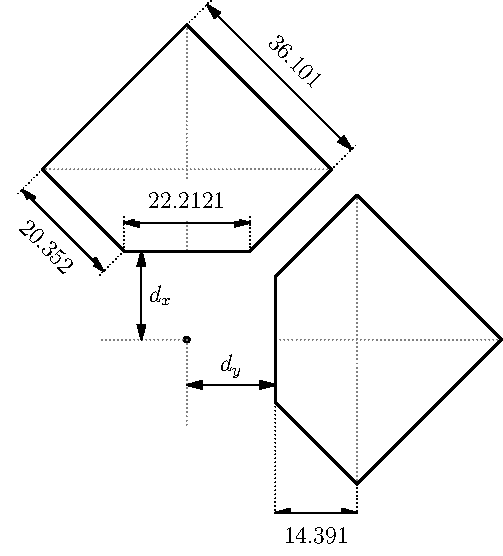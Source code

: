 unitsize(1cm);

//----------------------------------------------------------------------------------------------------

picture Det0;

real edge = 3.6101;
real cutEdge = 2.22721 / sqrt(2);
real eD = (edge - cutEdge) / sqrt(2);

path Det0Shape = (cutEdge, 0)--(edge, 0)--(edge, edge)--(0, edge)--(0, cutEdge)--cycle;

draw(Det0, (0, edge)--(edge, 0), gray + dotted);
draw(Det0, (0, 0)--(edge, edge), gray + dotted);

clip(Det0, Det0Shape);
draw(Det0, Det0Shape, black + 1);


//----------------------------------------------------------------------------------------------------

void ShowLength(pair p1, pair p2, pair dir, string lab, real offset)
{
	dir = unit(dir);
	real pr1 = dot(p1, dir);
	real pr2 = dot(p2, dir);
	
	real al = 1.2;
	real be = 0.4;

	real ang;
	pair labPos;

	if (pr1 > pr2) {
		draw(p1--(p1 + al*offset*dir), dotted);
		draw(p2--(p2 + (al*offset + pr1 - pr2)*dir), dotted);
		draw((p1 + offset*dir)--(p2 + (offset + pr1 - pr2)*dir), Arrows);
		ang = degrees(p2-p1 + (pr1-pr2)*dir);
		labPos = (p1+p2)/2. + (offset + (pr1 - pr2)/2. + be)*dir;
	} else {
		draw(p1--(p1 + (al*offset + pr2 - pr1)*dir), dotted);
		draw(p2--(p2 + al*offset*dir), dotted);
		draw((p1 + (offset + pr2 - pr1)*dir)--(p2 + offset*dir), Arrows);
		ang = degrees(p2-p1 + (pr1-pr2)*dir);
		labPos = (p1+p2)/2. + (offset + (pr2 - pr1)/2. + be)*dir;
	}
	
	if (90 < ang && ang < 180)	ang = ang + 180;
	if (180 <= ang && ang < 270)	ang = ang - 180;
	
	frame f;
	label(f, Label(lab), Fill(5, 5, white));
	add(rotate(ang) * f, labPos);
}

//----------------------------------------------------------------------------------------------------

real c = 3;

add(shift(0, c) * rotate(45) * shift(-edge/2, -edge/2) * Det0);
add(shift(c, 0) * rotate(-45) * shift(-edge/2, -edge/2) * Det0);

filldraw(scale(0.05)*unitcircle, black);

draw((0, 0)--(0, -1.5), gray+dotted);
draw((0, -0.8)--(3-eD, -0.8), Arrows);
label("$d_y$", ((3-eD)/2, -0.8), N);
//draw((0, -1.8)--(3, -1.8), Arrows);
//label("15.19", (3/2, -1.8), S);

draw((0, 0)--(-1.5, 0), gray+dotted);
draw((-0.8, 0)--(-0.8, 3-eD), Arrows);
label("$d_x$", (-0.8, (3-eD)/2), E);
//draw((-1.8, 0)--(-1.8, 3), Arrows);
//label("15.74", (-1.8, 3/2), W);

real s2 = sqrt(2);
ShowLength((edge/s2, c), (0, edge/s2 + c), (1, 1), "36.101", 0.5);
ShowLength((c - eD, -edge/s2 + eD), (c, -edge/s2), (0, -1), "14.391", 0.5);
ShowLength((-edge/s2, c), (-edge/s2+eD, c-eD), (-1, -1), "20.352", 0.5);
ShowLength((edge/s2-eD, c-eD), (-edge/s2+eD, c-eD), (0, 1), "22.2121", 0.5);
